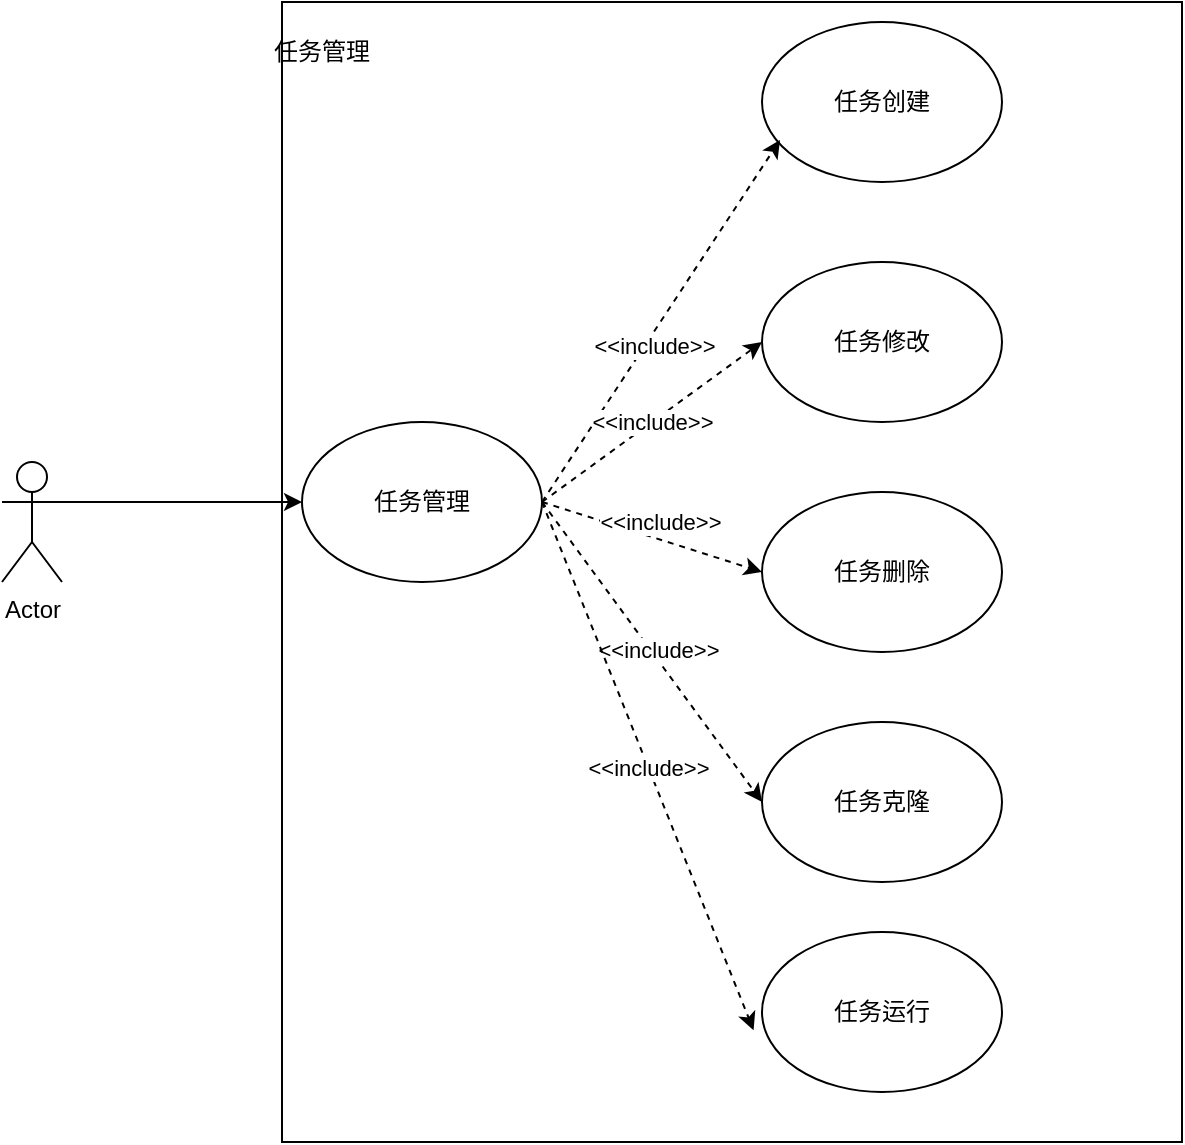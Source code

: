 <mxfile version="21.5.1" type="github">
  <diagram name="第 1 页" id="CBRe3dCf0QQ9tlYPQUaY">
    <mxGraphModel dx="1272" dy="613" grid="1" gridSize="10" guides="1" tooltips="1" connect="1" arrows="1" fold="1" page="1" pageScale="1" pageWidth="827" pageHeight="1169" math="0" shadow="0">
      <root>
        <mxCell id="0" />
        <mxCell id="1" parent="0" />
        <mxCell id="nhOmZ0pb8DDqjNV5EH88-1" value="Actor" style="shape=umlActor;verticalLabelPosition=bottom;verticalAlign=top;html=1;outlineConnect=0;" vertex="1" parent="1">
          <mxGeometry x="120" y="310" width="30" height="60" as="geometry" />
        </mxCell>
        <mxCell id="nhOmZ0pb8DDqjNV5EH88-4" value="" style="whiteSpace=wrap;html=1;" vertex="1" parent="1">
          <mxGeometry x="260" y="80" width="450" height="570" as="geometry" />
        </mxCell>
        <mxCell id="nhOmZ0pb8DDqjNV5EH88-5" value="任务管理" style="text;strokeColor=none;align=center;fillColor=none;html=1;verticalAlign=middle;whiteSpace=wrap;rounded=0;" vertex="1" parent="1">
          <mxGeometry x="250" y="90" width="60" height="30" as="geometry" />
        </mxCell>
        <mxCell id="nhOmZ0pb8DDqjNV5EH88-6" value="任务管理" style="ellipse;whiteSpace=wrap;html=1;" vertex="1" parent="1">
          <mxGeometry x="270" y="290" width="120" height="80" as="geometry" />
        </mxCell>
        <mxCell id="nhOmZ0pb8DDqjNV5EH88-7" value="" style="endArrow=classic;html=1;rounded=0;entryX=0;entryY=0.5;entryDx=0;entryDy=0;exitX=1;exitY=0.333;exitDx=0;exitDy=0;exitPerimeter=0;" edge="1" parent="1" source="nhOmZ0pb8DDqjNV5EH88-1" target="nhOmZ0pb8DDqjNV5EH88-6">
          <mxGeometry width="50" height="50" relative="1" as="geometry">
            <mxPoint x="170" y="220" as="sourcePoint" />
            <mxPoint x="220" y="170" as="targetPoint" />
          </mxGeometry>
        </mxCell>
        <mxCell id="nhOmZ0pb8DDqjNV5EH88-9" value="任务创建" style="ellipse;whiteSpace=wrap;html=1;" vertex="1" parent="1">
          <mxGeometry x="500" y="90" width="120" height="80" as="geometry" />
        </mxCell>
        <mxCell id="nhOmZ0pb8DDqjNV5EH88-10" value="任务修改" style="ellipse;whiteSpace=wrap;html=1;" vertex="1" parent="1">
          <mxGeometry x="500" y="210" width="120" height="80" as="geometry" />
        </mxCell>
        <mxCell id="nhOmZ0pb8DDqjNV5EH88-11" value="任务删除" style="ellipse;whiteSpace=wrap;html=1;" vertex="1" parent="1">
          <mxGeometry x="500" y="325" width="120" height="80" as="geometry" />
        </mxCell>
        <mxCell id="nhOmZ0pb8DDqjNV5EH88-12" value="任务克隆" style="ellipse;whiteSpace=wrap;html=1;" vertex="1" parent="1">
          <mxGeometry x="500" y="440" width="120" height="80" as="geometry" />
        </mxCell>
        <mxCell id="nhOmZ0pb8DDqjNV5EH88-14" value="" style="endArrow=classic;html=1;rounded=0;entryX=0.075;entryY=0.738;entryDx=0;entryDy=0;entryPerimeter=0;dashed=1;" edge="1" parent="1" target="nhOmZ0pb8DDqjNV5EH88-9">
          <mxGeometry width="50" height="50" relative="1" as="geometry">
            <mxPoint x="390" y="330" as="sourcePoint" />
            <mxPoint x="440" y="210" as="targetPoint" />
          </mxGeometry>
        </mxCell>
        <mxCell id="nhOmZ0pb8DDqjNV5EH88-30" value="&amp;lt;&amp;lt;include&amp;gt;&amp;gt;" style="edgeLabel;html=1;align=center;verticalAlign=middle;resizable=0;points=[];" vertex="1" connectable="0" parent="nhOmZ0pb8DDqjNV5EH88-14">
          <mxGeometry x="-0.112" y="-3" relative="1" as="geometry">
            <mxPoint as="offset" />
          </mxGeometry>
        </mxCell>
        <mxCell id="nhOmZ0pb8DDqjNV5EH88-27" value="&amp;lt;&amp;lt;include&amp;gt;&amp;gt;" style="endArrow=classic;html=1;rounded=0;exitX=1;exitY=0.5;exitDx=0;exitDy=0;entryX=0;entryY=0.5;entryDx=0;entryDy=0;dashed=1;" edge="1" parent="1" source="nhOmZ0pb8DDqjNV5EH88-6" target="nhOmZ0pb8DDqjNV5EH88-10">
          <mxGeometry x="0.006" width="50" height="50" relative="1" as="geometry">
            <mxPoint x="420" y="280" as="sourcePoint" />
            <mxPoint x="470" y="230" as="targetPoint" />
            <mxPoint as="offset" />
          </mxGeometry>
        </mxCell>
        <mxCell id="nhOmZ0pb8DDqjNV5EH88-28" value="" style="endArrow=classic;html=1;rounded=0;exitX=1;exitY=0.5;exitDx=0;exitDy=0;entryX=0;entryY=0.5;entryDx=0;entryDy=0;dashed=1;" edge="1" parent="1" source="nhOmZ0pb8DDqjNV5EH88-6" target="nhOmZ0pb8DDqjNV5EH88-11">
          <mxGeometry width="50" height="50" relative="1" as="geometry">
            <mxPoint x="390" y="390" as="sourcePoint" />
            <mxPoint x="440" y="340" as="targetPoint" />
          </mxGeometry>
        </mxCell>
        <mxCell id="nhOmZ0pb8DDqjNV5EH88-34" value="&amp;lt;&amp;lt;include&amp;gt;&amp;gt;" style="edgeLabel;html=1;align=center;verticalAlign=middle;resizable=0;points=[];" vertex="1" connectable="0" parent="nhOmZ0pb8DDqjNV5EH88-28">
          <mxGeometry x="0.311" y="-3" relative="1" as="geometry">
            <mxPoint x="-12" y="-16" as="offset" />
          </mxGeometry>
        </mxCell>
        <mxCell id="nhOmZ0pb8DDqjNV5EH88-29" value="" style="endArrow=classic;html=1;rounded=0;entryX=0;entryY=0.5;entryDx=0;entryDy=0;dashed=1;" edge="1" parent="1" target="nhOmZ0pb8DDqjNV5EH88-12">
          <mxGeometry width="50" height="50" relative="1" as="geometry">
            <mxPoint x="390" y="330" as="sourcePoint" />
            <mxPoint x="420" y="370" as="targetPoint" />
          </mxGeometry>
        </mxCell>
        <mxCell id="nhOmZ0pb8DDqjNV5EH88-35" value="&amp;lt;&amp;lt;include&amp;gt;&amp;gt;" style="edgeLabel;html=1;align=center;verticalAlign=middle;resizable=0;points=[];" vertex="1" connectable="0" parent="nhOmZ0pb8DDqjNV5EH88-29">
          <mxGeometry x="0.003" y="3" relative="1" as="geometry">
            <mxPoint as="offset" />
          </mxGeometry>
        </mxCell>
        <mxCell id="nhOmZ0pb8DDqjNV5EH88-31" value="" style="endArrow=classic;html=1;rounded=0;exitX=1;exitY=0.5;exitDx=0;exitDy=0;entryX=0.524;entryY=0.902;entryDx=0;entryDy=0;entryPerimeter=0;dashed=1;" edge="1" parent="1" source="nhOmZ0pb8DDqjNV5EH88-6" target="nhOmZ0pb8DDqjNV5EH88-4">
          <mxGeometry relative="1" as="geometry">
            <mxPoint x="400" y="340" as="sourcePoint" />
            <mxPoint x="450" y="470" as="targetPoint" />
          </mxGeometry>
        </mxCell>
        <mxCell id="nhOmZ0pb8DDqjNV5EH88-32" value="&amp;lt;&amp;lt;include&amp;gt;&amp;gt;" style="edgeLabel;resizable=0;html=1;align=center;verticalAlign=middle;" connectable="0" vertex="1" parent="nhOmZ0pb8DDqjNV5EH88-31">
          <mxGeometry relative="1" as="geometry" />
        </mxCell>
        <mxCell id="nhOmZ0pb8DDqjNV5EH88-33" value="任务运行" style="ellipse;whiteSpace=wrap;html=1;" vertex="1" parent="1">
          <mxGeometry x="500" y="545" width="120" height="80" as="geometry" />
        </mxCell>
      </root>
    </mxGraphModel>
  </diagram>
</mxfile>
